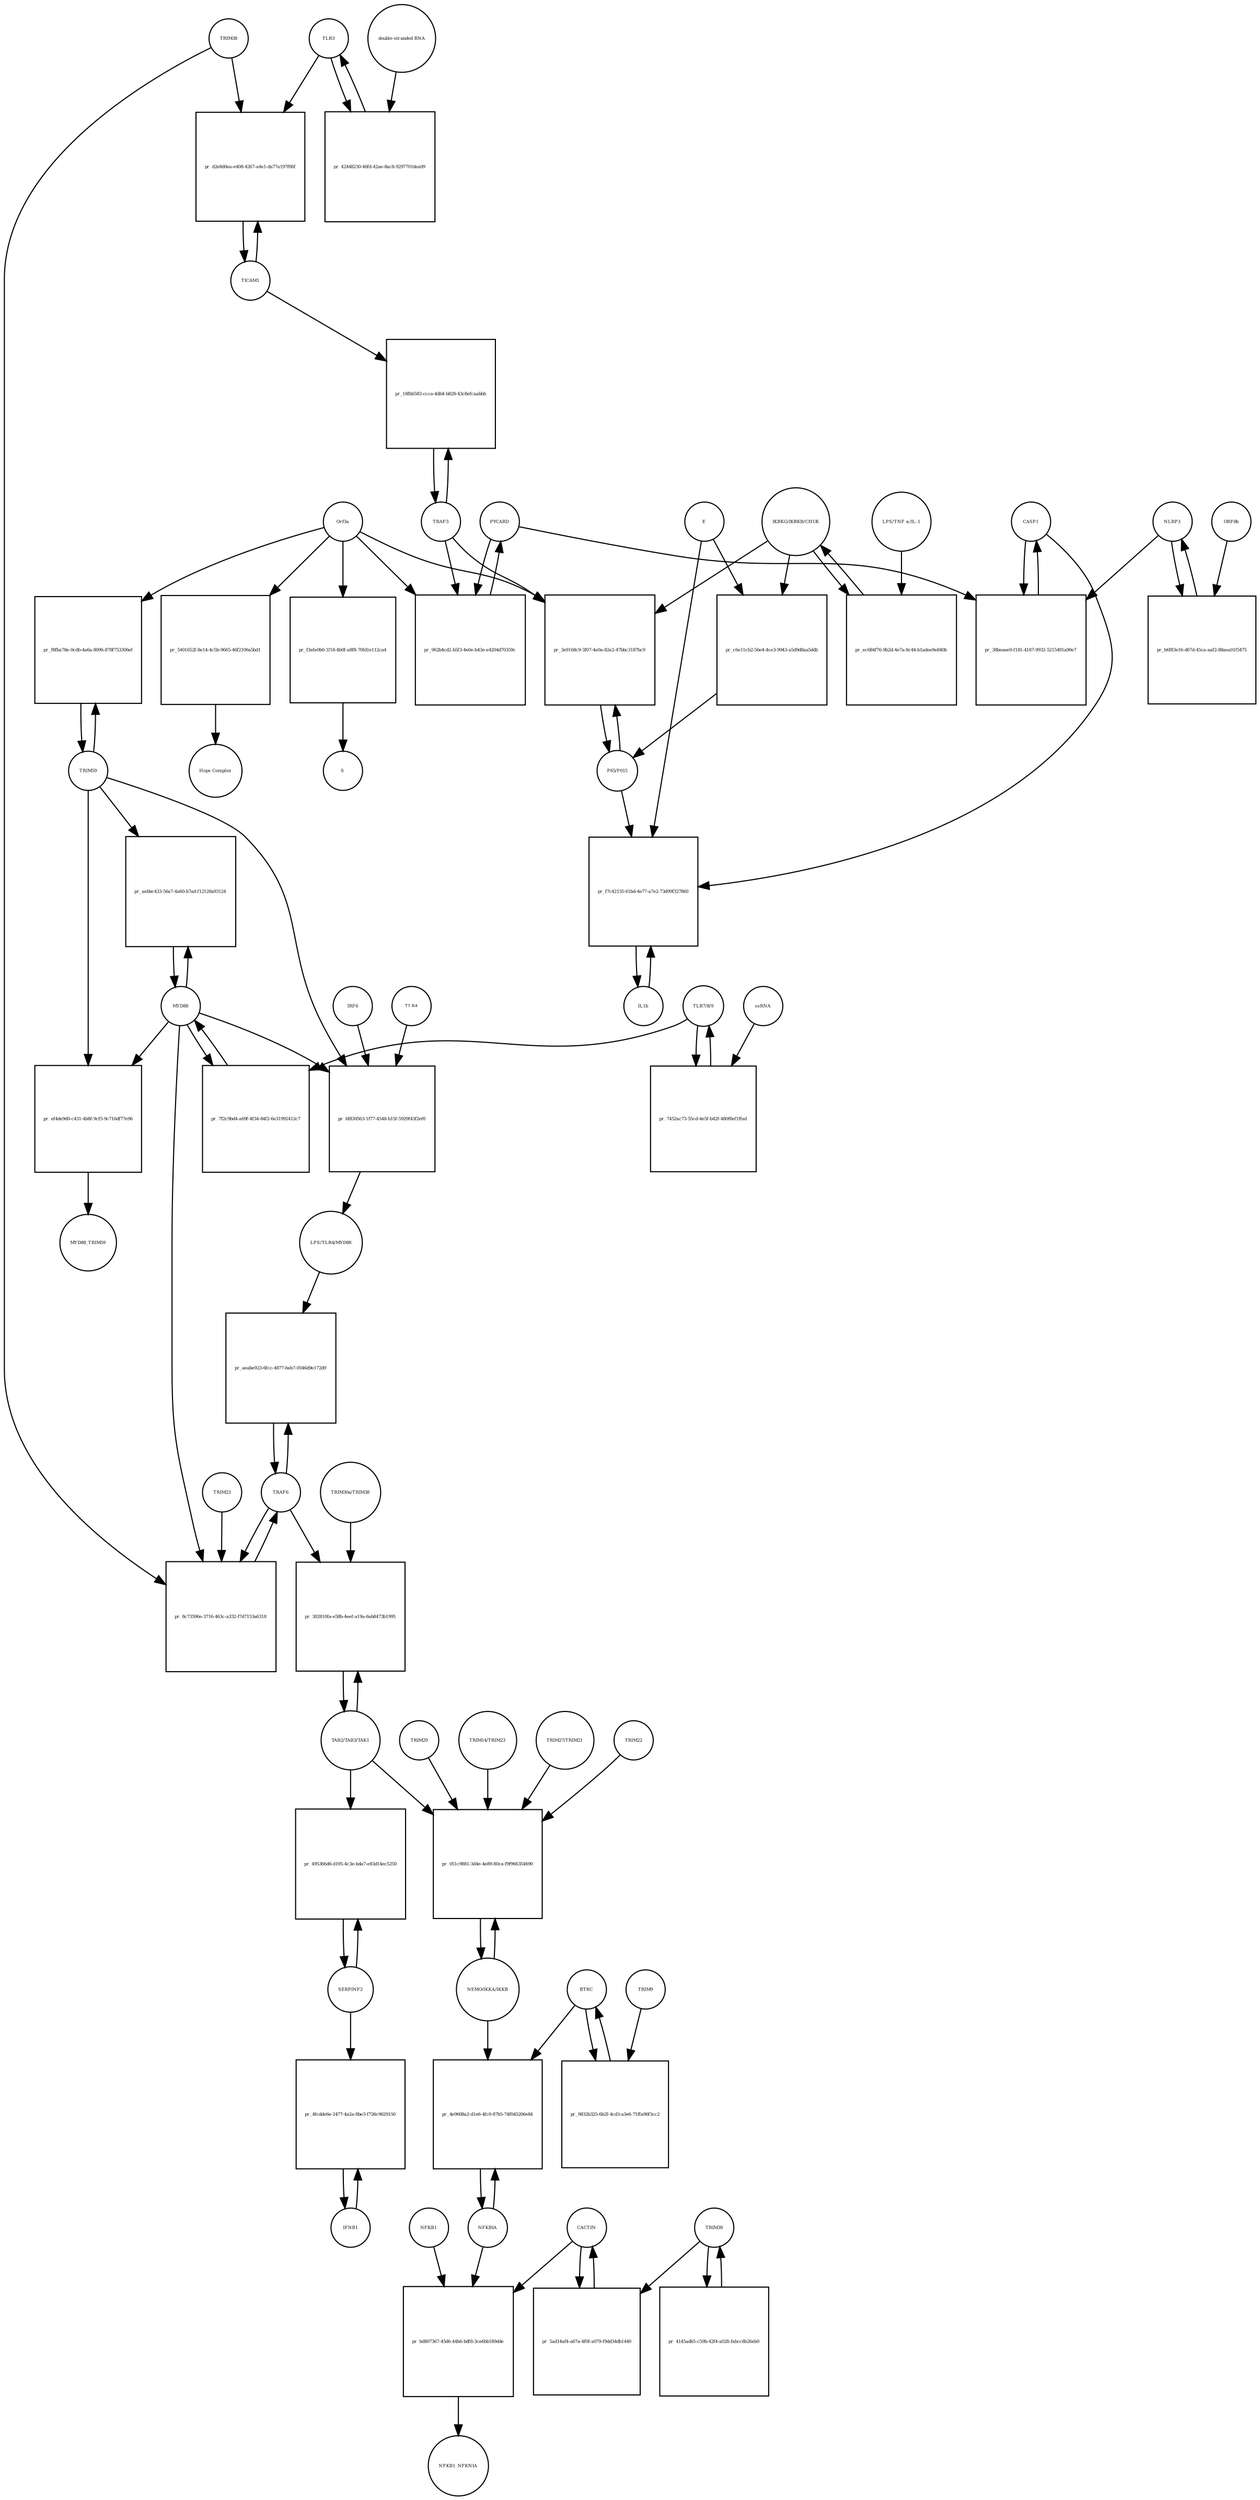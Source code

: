 strict digraph  {
CASP1 [annotation=urn_miriam_hgnc_1499, bipartite=0, cls=macromolecule, fontsize=4, label=CASP1, shape=circle];
"pr_38beaee9-f181-4187-9932-5215491a90e7" [annotation="", bipartite=1, cls=process, fontsize=4, label="pr_38beaee9-f181-4187-9932-5215491a90e7", shape=square];
PYCARD [annotation="", bipartite=0, cls="macromolecule multimer", fontsize=4, label=PYCARD, shape=circle];
NLRP3 [annotation="", bipartite=0, cls="macromolecule multimer", fontsize=4, label=NLRP3, shape=circle];
TRAF6 [annotation=urn_miriam_hgnc_12036, bipartite=0, cls=macromolecule, fontsize=4, label=TRAF6, shape=circle];
"pr_aeabe923-6fcc-4877-beb7-0546d9e172d9" [annotation="", bipartite=1, cls=process, fontsize=4, label="pr_aeabe923-6fcc-4877-beb7-0546d9e172d9", shape=square];
"LPS/TLR4/MYD88" [annotation="urn_miriam_hgnc_6121|urn_miriam_hgnc_11850|urn_miriam_hgnc_7562", bipartite=0, cls=complex, fontsize=4, label="LPS/TLR4/MYD88", shape=circle];
NFKBIA [annotation=urn_miriam_hgnc_7797, bipartite=0, cls=macromolecule, fontsize=4, label=NFKBIA, shape=circle];
"pr_4e9608a2-d1e6-4fc0-87b5-74f045206e84" [annotation="", bipartite=1, cls=process, fontsize=4, label="pr_4e9608a2-d1e6-4fc0-87b5-74f045206e84", shape=square];
BTRC [annotation=urn_miriam_hgnc_1144, bipartite=0, cls=macromolecule, fontsize=4, label=BTRC, shape=circle];
"NEMO/IKKA/IKKB" [annotation="urn_miriam_hgnc_5961|urn_miriam_hgnc_5960|urn_miriam_hgnc_1974", bipartite=0, cls=complex, fontsize=4, label="NEMO/IKKA/IKKB", shape=circle];
IL1b [annotation=urn_miriam_hgnc_5992, bipartite=0, cls=macromolecule, fontsize=4, label=IL1b, shape=circle];
"pr_f7c42135-61bd-4e77-a7e2-73d99f327860" [annotation="", bipartite=1, cls=process, fontsize=4, label="pr_f7c42135-61bd-4e77-a7e2-73d99f327860", shape=square];
E [annotation=urn_miriam_ncbiprotein_1796318600, bipartite=0, cls=macromolecule, fontsize=4, label=E, shape=circle];
"P65/P015" [annotation="urn_miriam_hgnc_9955|urn_miriam_hgnc_7794", bipartite=0, cls=complex, fontsize=4, label="P65/P015", shape=circle];
IFNB1 [annotation=urn_miriam_hgnc_5434, bipartite=0, cls=macromolecule, fontsize=4, label=IFNB1, shape=circle];
"pr_4fcdde6e-2477-4a2a-8be3-f726c9629150" [annotation="", bipartite=1, cls=process, fontsize=4, label="pr_4fcdde6e-2477-4a2a-8be3-f726c9629150", shape=square];
SERPINF2 [annotation=urn_miriam_hgnc_9075, bipartite=0, cls=macromolecule, fontsize=4, label=SERPINF2, shape=circle];
TLR3 [annotation=urn_miriam_hgnc_11849, bipartite=0, cls=macromolecule, fontsize=4, label=TLR3, shape=circle];
"pr_42448230-46fd-42ae-8ac8-9297701dea09" [annotation="", bipartite=1, cls=process, fontsize=4, label="pr_42448230-46fd-42ae-8ac8-9297701dea09", shape=square];
"double-stranded RNA" [annotation="", bipartite=0, cls="nucleic acid feature", fontsize=4, label="double-stranded RNA", shape=circle];
TICAM1 [annotation=urn_miriam_hgnc_18348, bipartite=0, cls=macromolecule, fontsize=4, label=TICAM1, shape=circle];
"pr_d2e8d0ea-e408-4267-a4e1-da77a197f06f" [annotation="", bipartite=1, cls=process, fontsize=4, label="pr_d2e8d0ea-e408-4267-a4e1-da77a197f06f", shape=square];
TRIM38 [annotation=urn_miriam_hgnc_10059, bipartite=0, cls=macromolecule, fontsize=4, label=TRIM38, shape=circle];
TRIM59 [annotation="urn_miriam_pubmed_22588174|urn_miriam_hgnc_30834", bipartite=0, cls=macromolecule, fontsize=4, label=TRIM59, shape=circle];
"pr_f8fba78e-0cdb-4a6a-8096-878f753306ef" [annotation="", bipartite=1, cls=process, fontsize=4, label="pr_f8fba78e-0cdb-4a6a-8096-878f753306ef", shape=square];
Orf3a [annotation=urn_miriam_uniprot_P0DTC3, bipartite=0, cls=macromolecule, fontsize=4, label=Orf3a, shape=circle];
"TLR7/8/9" [annotation="urn_miriam_hgnc_15633|urn_miriam_hgnc_15632|urn_miriam_hgnc_15631", bipartite=0, cls=complex, fontsize=4, label="TLR7/8/9", shape=circle];
"pr_7452ac73-55cd-4e5f-b42f-480f8ef1ffad" [annotation="", bipartite=1, cls=process, fontsize=4, label="pr_7452ac73-55cd-4e5f-b42f-480f8ef1ffad", shape=square];
ssRNA [annotation="", bipartite=0, cls="nucleic acid feature", fontsize=4, label=ssRNA, shape=circle];
MYD88 [annotation=urn_miriam_hgnc_7562, bipartite=0, cls=macromolecule, fontsize=4, label=MYD88, shape=circle];
"pr_7f2c9bd4-a69f-4f34-84f2-6e31992412c7" [annotation="", bipartite=1, cls=process, fontsize=4, label="pr_7f2c9bd4-a69f-4f34-84f2-6e31992412c7", shape=square];
"pr_8c73596e-3716-463c-a332-f7d7153a6318" [annotation="", bipartite=1, cls=process, fontsize=4, label="pr_8c73596e-3716-463c-a332-f7d7153a6318", shape=square];
TRIM23 [annotation=urn_miriam_hgnc_660, bipartite=0, cls=macromolecule, fontsize=4, label=TRIM23, shape=circle];
"TAB2/TAB3/TAK1" [annotation="urn_miriam_hgnc_17075|urn_miriam_hgnc_30681|urn_miriam_hgnc_6859", bipartite=0, cls=complex, fontsize=4, label="TAB2/TAB3/TAK1", shape=circle];
"pr_302810fa-e58b-4eef-a19a-6ab8473b1995" [annotation="", bipartite=1, cls=process, fontsize=4, label="pr_302810fa-e58b-4eef-a19a-6ab8473b1995", shape=square];
"TRIM30a/TRIM38" [annotation="urn_miriam_hgnc_10059|urn_miriam_uniprot_P15533", bipartite=0, cls=complex, fontsize=4, label="TRIM30a/TRIM38", shape=circle];
"pr_051c9881-3d4e-4e89-80ca-f9f966354690" [annotation="", bipartite=1, cls=process, fontsize=4, label="pr_051c9881-3d4e-4e89-80ca-f9f966354690", shape=square];
TRIM22 [annotation=urn_miriam_hgnc_16379, bipartite=0, cls=macromolecule, fontsize=4, label=TRIM22, shape=circle];
TRIM29 [annotation=urn_miriam_hgnc_17274, bipartite=0, cls=macromolecule, fontsize=4, label=TRIM29, shape=circle];
"TRIM14/TRIM23" [annotation="urn_miriam_hgnc_16283|urn_miriam_hgnc_660", bipartite=0, cls=complex, fontsize=4, label="TRIM14/TRIM23", shape=circle];
"TRIM27/TRIM21" [annotation="urn_miriam_hgnc_9975|urn_miriam_hgnc_11312", bipartite=0, cls=complex, fontsize=4, label="TRIM27/TRIM21", shape=circle];
"pr_495366d6-d195-4c3e-bda7-e83d14ec5250" [annotation="", bipartite=1, cls=process, fontsize=4, label="pr_495366d6-d195-4c3e-bda7-e83d14ec5250", shape=square];
TRAF3 [annotation=urn_miriam_hgnc_12033, bipartite=0, cls=macromolecule, fontsize=4, label=TRAF3, shape=circle];
"pr_18fbb583-ccca-4db4-b828-43c8efcaabbb" [annotation="", bipartite=1, cls=process, fontsize=4, label="pr_18fbb583-ccca-4db4-b828-43c8efcaabbb", shape=square];
NFKB1 [annotation=urn_miriam_hgnc_7794, bipartite=0, cls=macromolecule, fontsize=4, label=NFKB1, shape=circle];
"pr_bd807367-45d6-44b6-bdf8-3ce6bb189dde" [annotation="", bipartite=1, cls=process, fontsize=4, label="pr_bd807367-45d6-44b6-bdf8-3ce6bb189dde", shape=square];
NFKB1_NFKNIA [annotation="", bipartite=0, cls=complex, fontsize=4, label=NFKB1_NFKNIA, shape=circle];
CACTIN [annotation=urn_miriam_hgnc_29938, bipartite=0, cls=macromolecule, fontsize=4, label=CACTIN, shape=circle];
"IKBKG/IKBKB/CHUK" [annotation="urn_miriam_hgnc_5961|urn_miriam_hgnc_5960|urn_miriam_hgnc_1974", bipartite=0, cls=complex, fontsize=4, label="IKBKG/IKBKB/CHUK", shape=circle];
"pr_ec684f76-9b2d-4e7a-8c44-b1adee9e840b" [annotation="", bipartite=1, cls=process, fontsize=4, label="pr_ec684f76-9b2d-4e7a-8c44-b1adee9e840b", shape=square];
"LPS/TNF α/IL-1" [annotation="urn_miriam_hgnc_6121|urn_miriam_hgnc_11916|urn_miriam_hgnc_5991", bipartite=0, cls=complex, fontsize=4, label="LPS/TNF α/IL-1", shape=circle];
"pr_f3efe0b0-1f18-4b0f-a8f8-70fd1e112ca4" [annotation="", bipartite=1, cls=process, fontsize=4, label="pr_f3efe0b0-1f18-4b0f-a8f8-70fd1e112ca4", shape=square];
S [annotation=urn_miriam_uniprot_P0DTC2, bipartite=0, cls=macromolecule, fontsize=4, label=S, shape=circle];
"pr_3e9168c9-3f07-4e0a-82e2-47bbc3187bc9" [annotation="", bipartite=1, cls=process, fontsize=4, label="pr_3e9168c9-3f07-4e0a-82e2-47bbc3187bc9", shape=square];
"pr_962b4cd2-b5f3-4e0e-b43e-e4204d70359c" [annotation="", bipartite=1, cls=process, fontsize=4, label="pr_962b4cd2-b5f3-4e0e-b43e-e4204d70359c", shape=square];
"pr_b6f83e16-d67d-45ca-aaf2-88aea01f5475" [annotation="", bipartite=1, cls=process, fontsize=4, label="pr_b6f83e16-d67d-45ca-aaf2-88aea01f5475", shape=square];
ORF8b [annotation=urn_miriam_ncbiprotein_BCD58760, bipartite=0, cls=macromolecule, fontsize=4, label=ORF8b, shape=circle];
"pr_9832b325-6b2f-4cd3-a3e6-71ffa96f3cc2" [annotation="", bipartite=1, cls=process, fontsize=4, label="pr_9832b325-6b2f-4cd3-a3e6-71ffa96f3cc2", shape=square];
TRIM9 [annotation=urn_miriam_hgnc_16288, bipartite=0, cls=macromolecule, fontsize=4, label=TRIM9, shape=circle];
"pr_c6e11cb2-56e4-4ce3-9943-a5d9d8aa5ddb" [annotation="", bipartite=1, cls=process, fontsize=4, label="pr_c6e11cb2-56e4-4ce3-9943-a5d9d8aa5ddb", shape=square];
"pr_5ad14af4-a67a-4f0f-a079-f9dd34db1440" [annotation="", bipartite=1, cls=process, fontsize=4, label="pr_5ad14af4-a67a-4f0f-a079-f9dd34db1440", shape=square];
TRIM39 [annotation=urn_miriam_hgnc_10065, bipartite=0, cls=macromolecule, fontsize=4, label=TRIM39, shape=circle];
"pr_4145adb5-c59b-42f4-a028-fabcc8b26eb0" [annotation="", bipartite=1, cls=process, fontsize=4, label="pr_4145adb5-c59b-42f4-a028-fabcc8b26eb0", shape=square];
"pr_5401652f-8e14-4c5b-9665-46f2106a5bd1" [annotation="", bipartite=1, cls=process, fontsize=4, label="pr_5401652f-8e14-4c5b-9665-46f2106a5bd1", shape=square];
"Hops Complex" [annotation="urn_miriam_uniprot_J9TC74|urn_miriam_hgnc_14583|urn_miriam_hgnc_20593|urn_miriam_hgnc_24048|urn_miriam_hgnc_5013|urn_miriam_hgnc_20266", bipartite=0, cls=complex, fontsize=4, label="Hops Complex", shape=circle];
TLR4 [annotation="", bipartite=0, cls=macromolecule, fontsize=4, label=TLR4, shape=circle];
"pr_6f830563-1f77-4548-b15f-5929f43f2ef6" [annotation="", bipartite=1, cls=process, fontsize=4, label="pr_6f830563-1f77-4548-b15f-5929f43f2ef6", shape=square];
IRF6 [annotation="", bipartite=0, cls=macromolecule, fontsize=4, label=IRF6, shape=circle];
"pr_aebbc433-56a7-4a60-b7ad-f12128a93124" [annotation="", bipartite=1, cls=process, fontsize=4, label="pr_aebbc433-56a7-4a60-b7ad-f12128a93124", shape=square];
"pr_ef4de9d0-c431-4b8f-9cf5-9c716df77e96" [annotation="", bipartite=1, cls=process, fontsize=4, label="pr_ef4de9d0-c431-4b8f-9cf5-9c716df77e96", shape=square];
MYD88_TRIM59 [annotation="", bipartite=0, cls=complex, fontsize=4, label=MYD88_TRIM59, shape=circle];
CASP1 -> "pr_38beaee9-f181-4187-9932-5215491a90e7"  [annotation="", interaction_type=consumption];
CASP1 -> "pr_f7c42135-61bd-4e77-a7e2-73d99f327860"  [annotation=urn_miriam_pubmed_31034780, interaction_type=catalysis];
"pr_38beaee9-f181-4187-9932-5215491a90e7" -> CASP1  [annotation="", interaction_type=production];
PYCARD -> "pr_38beaee9-f181-4187-9932-5215491a90e7"  [annotation="", interaction_type=consumption];
PYCARD -> "pr_962b4cd2-b5f3-4e0e-b43e-e4204d70359c"  [annotation="", interaction_type=consumption];
NLRP3 -> "pr_38beaee9-f181-4187-9932-5215491a90e7"  [annotation="", interaction_type=consumption];
NLRP3 -> "pr_b6f83e16-d67d-45ca-aaf2-88aea01f5475"  [annotation="", interaction_type=consumption];
TRAF6 -> "pr_aeabe923-6fcc-4877-beb7-0546d9e172d9"  [annotation="", interaction_type=consumption];
TRAF6 -> "pr_8c73596e-3716-463c-a332-f7d7153a6318"  [annotation="", interaction_type=consumption];
TRAF6 -> "pr_302810fa-e58b-4eef-a19a-6ab8473b1995"  [annotation="urn_miriam_pubmed_23758787|urn_miriam_pubmed_25172371|urn_miriam_pubmed_18345001", interaction_type="necessary stimulation"];
"pr_aeabe923-6fcc-4877-beb7-0546d9e172d9" -> TRAF6  [annotation="", interaction_type=production];
"LPS/TLR4/MYD88" -> "pr_aeabe923-6fcc-4877-beb7-0546d9e172d9"  [annotation=urn_miriam_pubmed_23758787, interaction_type=catalysis];
NFKBIA -> "pr_4e9608a2-d1e6-4fc0-87b5-74f045206e84"  [annotation="", interaction_type=consumption];
NFKBIA -> "pr_bd807367-45d6-44b6-bdf8-3ce6bb189dde"  [annotation="", interaction_type=consumption];
"pr_4e9608a2-d1e6-4fc0-87b5-74f045206e84" -> NFKBIA  [annotation="", interaction_type=production];
BTRC -> "pr_4e9608a2-d1e6-4fc0-87b5-74f045206e84"  [annotation=urn_miriam_pubmed_21135871, interaction_type=catalysis];
BTRC -> "pr_9832b325-6b2f-4cd3-a3e6-71ffa96f3cc2"  [annotation="", interaction_type=consumption];
"NEMO/IKKA/IKKB" -> "pr_4e9608a2-d1e6-4fc0-87b5-74f045206e84"  [annotation=urn_miriam_pubmed_21135871, interaction_type=catalysis];
"NEMO/IKKA/IKKB" -> "pr_051c9881-3d4e-4e89-80ca-f9f966354690"  [annotation="", interaction_type=consumption];
IL1b -> "pr_f7c42135-61bd-4e77-a7e2-73d99f327860"  [annotation="", interaction_type=consumption];
"pr_f7c42135-61bd-4e77-a7e2-73d99f327860" -> IL1b  [annotation="", interaction_type=production];
E -> "pr_f7c42135-61bd-4e77-a7e2-73d99f327860"  [annotation=urn_miriam_pubmed_31034780, interaction_type=catalysis];
E -> "pr_c6e11cb2-56e4-4ce3-9943-a5d9d8aa5ddb"  [annotation="urn_miriam_pubmed_32172672|urn_miriam_taxonomy_2697049", interaction_type="necessary stimulation"];
"P65/P015" -> "pr_f7c42135-61bd-4e77-a7e2-73d99f327860"  [annotation=urn_miriam_pubmed_31034780, interaction_type=stimulation];
"P65/P015" -> "pr_3e9168c9-3f07-4e0a-82e2-47bbc3187bc9"  [annotation="", interaction_type=consumption];
IFNB1 -> "pr_4fcdde6e-2477-4a2a-8be3-f726c9629150"  [annotation="", interaction_type=consumption];
"pr_4fcdde6e-2477-4a2a-8be3-f726c9629150" -> IFNB1  [annotation="", interaction_type=production];
SERPINF2 -> "pr_4fcdde6e-2477-4a2a-8be3-f726c9629150"  [annotation=urn_miriam_pubmed_17706453, interaction_type=stimulation];
SERPINF2 -> "pr_495366d6-d195-4c3e-bda7-e83d14ec5250"  [annotation="", interaction_type=consumption];
TLR3 -> "pr_42448230-46fd-42ae-8ac8-9297701dea09"  [annotation="", interaction_type=consumption];
TLR3 -> "pr_d2e8d0ea-e408-4267-a4e1-da77a197f06f"  [annotation="urn_miriam_pubmed_23758787|urn_miriam_pubmed_22539786", interaction_type="necessary stimulation"];
"pr_42448230-46fd-42ae-8ac8-9297701dea09" -> TLR3  [annotation="", interaction_type=production];
"double-stranded RNA" -> "pr_42448230-46fd-42ae-8ac8-9297701dea09"  [annotation=urn_miriam_pubmed_23758787, interaction_type="necessary stimulation"];
TICAM1 -> "pr_d2e8d0ea-e408-4267-a4e1-da77a197f06f"  [annotation="", interaction_type=consumption];
TICAM1 -> "pr_18fbb583-ccca-4db4-b828-43c8efcaabbb"  [annotation=urn_miriam_pubmed_28829373, interaction_type="necessary stimulation"];
"pr_d2e8d0ea-e408-4267-a4e1-da77a197f06f" -> TICAM1  [annotation="", interaction_type=production];
TRIM38 -> "pr_d2e8d0ea-e408-4267-a4e1-da77a197f06f"  [annotation="urn_miriam_pubmed_23758787|urn_miriam_pubmed_22539786", interaction_type=inhibition];
TRIM38 -> "pr_8c73596e-3716-463c-a332-f7d7153a6318"  [annotation="urn_miriam_pubmed_15361868|urn_miriam_pubmed_22539786|urn_miriam_pubmed_20724660", interaction_type=inhibition];
TRIM59 -> "pr_f8fba78e-0cdb-4a6a-8096-878f753306ef"  [annotation="", interaction_type=consumption];
TRIM59 -> "pr_6f830563-1f77-4548-b15f-5929f43f2ef6"  [annotation="", interaction_type=inhibition];
TRIM59 -> "pr_aebbc433-56a7-4a60-b7ad-f12128a93124"  [annotation="", interaction_type=inhibition];
TRIM59 -> "pr_ef4de9d0-c431-4b8f-9cf5-9c716df77e96"  [annotation="", interaction_type=consumption];
"pr_f8fba78e-0cdb-4a6a-8096-878f753306ef" -> TRIM59  [annotation="", interaction_type=production];
Orf3a -> "pr_f8fba78e-0cdb-4a6a-8096-878f753306ef"  [annotation=urn_miriam_pubmed_28829373, interaction_type="necessary stimulation"];
Orf3a -> "pr_f3efe0b0-1f18-4b0f-a8f8-70fd1e112ca4"  [annotation=urn_miriam_pubmed_32172672, interaction_type="necessary stimulation"];
Orf3a -> "pr_3e9168c9-3f07-4e0a-82e2-47bbc3187bc9"  [annotation="urn_miriam_pubmed_31034780|urn_miriam_pubmed_32172672", interaction_type="necessary stimulation"];
Orf3a -> "pr_962b4cd2-b5f3-4e0e-b43e-e4204d70359c"  [annotation=urn_miriam_pubmed_32172672, interaction_type="necessary stimulation"];
Orf3a -> "pr_5401652f-8e14-4c5b-9665-46f2106a5bd1"  [annotation="urn_miriam_pubmed_15316659|urn_miriam_pubmed_17715238|urn_miriam_pubmed_25375324|urn_miriam_pubmed_19590927", interaction_type="necessary stimulation"];
"TLR7/8/9" -> "pr_7452ac73-55cd-4e5f-b42f-480f8ef1ffad"  [annotation="", interaction_type=consumption];
"TLR7/8/9" -> "pr_7f2c9bd4-a69f-4f34-84f2-6e31992412c7"  [annotation=urn_miriam_pubmed_15361868, interaction_type="necessary stimulation"];
"pr_7452ac73-55cd-4e5f-b42f-480f8ef1ffad" -> "TLR7/8/9"  [annotation="", interaction_type=production];
ssRNA -> "pr_7452ac73-55cd-4e5f-b42f-480f8ef1ffad"  [annotation=urn_miriam_pubmed_21782231, interaction_type="necessary stimulation"];
MYD88 -> "pr_7f2c9bd4-a69f-4f34-84f2-6e31992412c7"  [annotation="", interaction_type=consumption];
MYD88 -> "pr_8c73596e-3716-463c-a332-f7d7153a6318"  [annotation="urn_miriam_pubmed_15361868|urn_miriam_pubmed_22539786|urn_miriam_pubmed_20724660", interaction_type="necessary stimulation"];
MYD88 -> "pr_6f830563-1f77-4548-b15f-5929f43f2ef6"  [annotation="", interaction_type=consumption];
MYD88 -> "pr_aebbc433-56a7-4a60-b7ad-f12128a93124"  [annotation="", interaction_type=consumption];
MYD88 -> "pr_ef4de9d0-c431-4b8f-9cf5-9c716df77e96"  [annotation="", interaction_type=consumption];
"pr_7f2c9bd4-a69f-4f34-84f2-6e31992412c7" -> MYD88  [annotation="", interaction_type=production];
"pr_8c73596e-3716-463c-a332-f7d7153a6318" -> TRAF6  [annotation="", interaction_type=production];
TRIM23 -> "pr_8c73596e-3716-463c-a332-f7d7153a6318"  [annotation="urn_miriam_pubmed_15361868|urn_miriam_pubmed_22539786|urn_miriam_pubmed_20724660", interaction_type="necessary stimulation"];
"TAB2/TAB3/TAK1" -> "pr_302810fa-e58b-4eef-a19a-6ab8473b1995"  [annotation="", interaction_type=consumption];
"TAB2/TAB3/TAK1" -> "pr_051c9881-3d4e-4e89-80ca-f9f966354690"  [annotation="urn_miriam_pubmed_23758787|urn_miriam_pubmed_23408607|urn_miriam_pubmed_26358190|urn_miriam_pubmed_27695001|urn_miriam_pubmed_24379373|urn_miriam_pubmed_20724660", interaction_type="necessary stimulation"];
"TAB2/TAB3/TAK1" -> "pr_495366d6-d195-4c3e-bda7-e83d14ec5250"  [annotation=urn_miriam_pubmed_17706453, interaction_type="necessary stimulation"];
"pr_302810fa-e58b-4eef-a19a-6ab8473b1995" -> "TAB2/TAB3/TAK1"  [annotation="", interaction_type=production];
"TRIM30a/TRIM38" -> "pr_302810fa-e58b-4eef-a19a-6ab8473b1995"  [annotation="urn_miriam_pubmed_23758787|urn_miriam_pubmed_25172371|urn_miriam_pubmed_18345001", interaction_type=inhibition];
"pr_051c9881-3d4e-4e89-80ca-f9f966354690" -> "NEMO/IKKA/IKKB"  [annotation="", interaction_type=production];
TRIM22 -> "pr_051c9881-3d4e-4e89-80ca-f9f966354690"  [annotation="urn_miriam_pubmed_23758787|urn_miriam_pubmed_23408607|urn_miriam_pubmed_26358190|urn_miriam_pubmed_27695001|urn_miriam_pubmed_24379373|urn_miriam_pubmed_20724660", interaction_type=inhibition];
TRIM29 -> "pr_051c9881-3d4e-4e89-80ca-f9f966354690"  [annotation="urn_miriam_pubmed_23758787|urn_miriam_pubmed_23408607|urn_miriam_pubmed_26358190|urn_miriam_pubmed_27695001|urn_miriam_pubmed_24379373|urn_miriam_pubmed_20724660", interaction_type=inhibition];
"TRIM14/TRIM23" -> "pr_051c9881-3d4e-4e89-80ca-f9f966354690"  [annotation="urn_miriam_pubmed_23758787|urn_miriam_pubmed_23408607|urn_miriam_pubmed_26358190|urn_miriam_pubmed_27695001|urn_miriam_pubmed_24379373|urn_miriam_pubmed_20724660", interaction_type="necessary stimulation"];
"TRIM27/TRIM21" -> "pr_051c9881-3d4e-4e89-80ca-f9f966354690"  [annotation="urn_miriam_pubmed_23758787|urn_miriam_pubmed_23408607|urn_miriam_pubmed_26358190|urn_miriam_pubmed_27695001|urn_miriam_pubmed_24379373|urn_miriam_pubmed_20724660", interaction_type=inhibition];
"pr_495366d6-d195-4c3e-bda7-e83d14ec5250" -> SERPINF2  [annotation="", interaction_type=production];
TRAF3 -> "pr_18fbb583-ccca-4db4-b828-43c8efcaabbb"  [annotation="", interaction_type=consumption];
TRAF3 -> "pr_3e9168c9-3f07-4e0a-82e2-47bbc3187bc9"  [annotation="urn_miriam_pubmed_31034780|urn_miriam_pubmed_32172672", interaction_type=catalysis];
TRAF3 -> "pr_962b4cd2-b5f3-4e0e-b43e-e4204d70359c"  [annotation=urn_miriam_pubmed_32172672, interaction_type=catalysis];
"pr_18fbb583-ccca-4db4-b828-43c8efcaabbb" -> TRAF3  [annotation="", interaction_type=production];
NFKB1 -> "pr_bd807367-45d6-44b6-bdf8-3ce6bb189dde"  [annotation="", interaction_type=consumption];
"pr_bd807367-45d6-44b6-bdf8-3ce6bb189dde" -> NFKB1_NFKNIA  [annotation="", interaction_type=production];
CACTIN -> "pr_bd807367-45d6-44b6-bdf8-3ce6bb189dde"  [annotation=urn_miriam_pubmed_26999213, interaction_type=inhibition];
CACTIN -> "pr_5ad14af4-a67a-4f0f-a079-f9dd34db1440"  [annotation="", interaction_type=consumption];
"IKBKG/IKBKB/CHUK" -> "pr_ec684f76-9b2d-4e7a-8c44-b1adee9e840b"  [annotation="", interaction_type=consumption];
"IKBKG/IKBKB/CHUK" -> "pr_3e9168c9-3f07-4e0a-82e2-47bbc3187bc9"  [annotation="urn_miriam_pubmed_31034780|urn_miriam_pubmed_32172672", interaction_type=catalysis];
"IKBKG/IKBKB/CHUK" -> "pr_c6e11cb2-56e4-4ce3-9943-a5d9d8aa5ddb"  [annotation="", interaction_type=consumption];
"pr_ec684f76-9b2d-4e7a-8c44-b1adee9e840b" -> "IKBKG/IKBKB/CHUK"  [annotation="", interaction_type=production];
"LPS/TNF α/IL-1" -> "pr_ec684f76-9b2d-4e7a-8c44-b1adee9e840b"  [annotation="urn_miriam_pubmed_32172672|urn_miriam_taxonomy_2697049", interaction_type=catalysis];
"pr_f3efe0b0-1f18-4b0f-a8f8-70fd1e112ca4" -> S  [annotation="", interaction_type=production];
"pr_3e9168c9-3f07-4e0a-82e2-47bbc3187bc9" -> "P65/P015"  [annotation="", interaction_type=production];
"pr_962b4cd2-b5f3-4e0e-b43e-e4204d70359c" -> PYCARD  [annotation="", interaction_type=production];
"pr_b6f83e16-d67d-45ca-aaf2-88aea01f5475" -> NLRP3  [annotation="", interaction_type=production];
ORF8b -> "pr_b6f83e16-d67d-45ca-aaf2-88aea01f5475"  [annotation=urn_miriam_pubmed_32172672, interaction_type="necessary stimulation"];
"pr_9832b325-6b2f-4cd3-a3e6-71ffa96f3cc2" -> BTRC  [annotation="", interaction_type=production];
TRIM9 -> "pr_9832b325-6b2f-4cd3-a3e6-71ffa96f3cc2"  [annotation=urn_miriam_pubmed_21135871, interaction_type=inhibition];
"pr_c6e11cb2-56e4-4ce3-9943-a5d9d8aa5ddb" -> "P65/P015"  [annotation="", interaction_type=production];
"pr_5ad14af4-a67a-4f0f-a079-f9dd34db1440" -> CACTIN  [annotation="", interaction_type=production];
TRIM39 -> "pr_5ad14af4-a67a-4f0f-a079-f9dd34db1440"  [annotation=urn_miriam_pubmed_26999213, interaction_type="necessary stimulation"];
TRIM39 -> "pr_4145adb5-c59b-42f4-a028-fabcc8b26eb0"  [annotation="", interaction_type=consumption];
"pr_4145adb5-c59b-42f4-a028-fabcc8b26eb0" -> TRIM39  [annotation="", interaction_type=production];
"pr_5401652f-8e14-4c5b-9665-46f2106a5bd1" -> "Hops Complex"  [annotation="", interaction_type=production];
TLR4 -> "pr_6f830563-1f77-4548-b15f-5929f43f2ef6"  [annotation="", interaction_type=consumption];
"pr_6f830563-1f77-4548-b15f-5929f43f2ef6" -> "LPS/TLR4/MYD88"  [annotation="", interaction_type=production];
IRF6 -> "pr_6f830563-1f77-4548-b15f-5929f43f2ef6"  [annotation="", interaction_type=consumption];
"pr_aebbc433-56a7-4a60-b7ad-f12128a93124" -> MYD88  [annotation="", interaction_type=production];
"pr_ef4de9d0-c431-4b8f-9cf5-9c716df77e96" -> MYD88_TRIM59  [annotation="", interaction_type=production];
}
